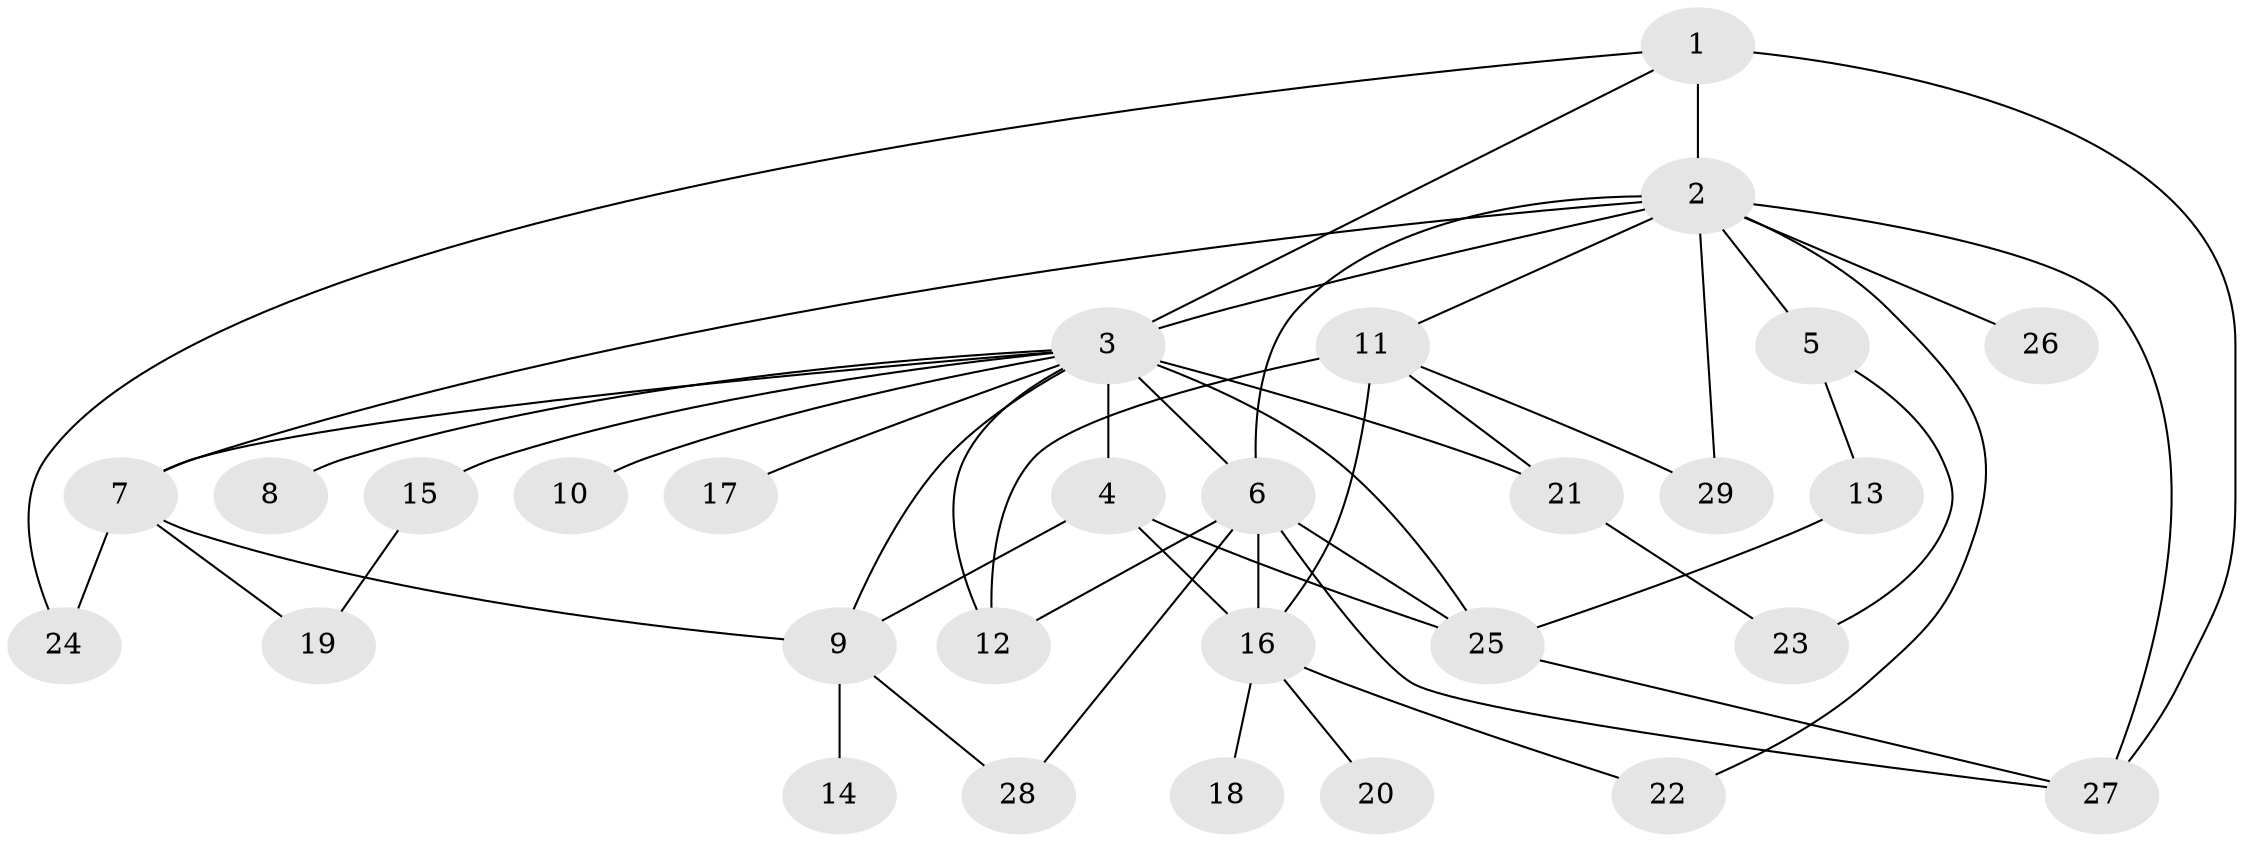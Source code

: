 // original degree distribution, {2: 0.15217391304347827, 26: 0.010869565217391304, 21: 0.010869565217391304, 1: 0.5760869565217391, 4: 0.05434782608695652, 9: 0.021739130434782608, 8: 0.021739130434782608, 7: 0.010869565217391304, 3: 0.10869565217391304, 5: 0.03260869565217391}
// Generated by graph-tools (version 1.1) at 2025/50/03/04/25 22:50:39]
// undirected, 29 vertices, 50 edges
graph export_dot {
  node [color=gray90,style=filled];
  1;
  2;
  3;
  4;
  5;
  6;
  7;
  8;
  9;
  10;
  11;
  12;
  13;
  14;
  15;
  16;
  17;
  18;
  19;
  20;
  21;
  22;
  23;
  24;
  25;
  26;
  27;
  28;
  29;
  1 -- 2 [weight=15.0];
  1 -- 3 [weight=1.0];
  1 -- 24 [weight=1.0];
  1 -- 27 [weight=1.0];
  2 -- 3 [weight=1.0];
  2 -- 5 [weight=1.0];
  2 -- 6 [weight=1.0];
  2 -- 7 [weight=1.0];
  2 -- 11 [weight=1.0];
  2 -- 22 [weight=1.0];
  2 -- 26 [weight=1.0];
  2 -- 27 [weight=1.0];
  2 -- 29 [weight=2.0];
  3 -- 4 [weight=7.0];
  3 -- 6 [weight=1.0];
  3 -- 7 [weight=1.0];
  3 -- 8 [weight=1.0];
  3 -- 9 [weight=1.0];
  3 -- 10 [weight=1.0];
  3 -- 12 [weight=2.0];
  3 -- 15 [weight=1.0];
  3 -- 17 [weight=1.0];
  3 -- 21 [weight=1.0];
  3 -- 25 [weight=1.0];
  4 -- 9 [weight=1.0];
  4 -- 16 [weight=1.0];
  4 -- 25 [weight=1.0];
  5 -- 13 [weight=1.0];
  5 -- 23 [weight=1.0];
  6 -- 12 [weight=2.0];
  6 -- 16 [weight=1.0];
  6 -- 25 [weight=1.0];
  6 -- 27 [weight=1.0];
  6 -- 28 [weight=1.0];
  7 -- 9 [weight=1.0];
  7 -- 19 [weight=1.0];
  7 -- 24 [weight=1.0];
  9 -- 14 [weight=1.0];
  9 -- 28 [weight=1.0];
  11 -- 12 [weight=4.0];
  11 -- 16 [weight=1.0];
  11 -- 21 [weight=1.0];
  11 -- 29 [weight=1.0];
  13 -- 25 [weight=1.0];
  15 -- 19 [weight=1.0];
  16 -- 18 [weight=1.0];
  16 -- 20 [weight=1.0];
  16 -- 22 [weight=1.0];
  21 -- 23 [weight=1.0];
  25 -- 27 [weight=1.0];
}
